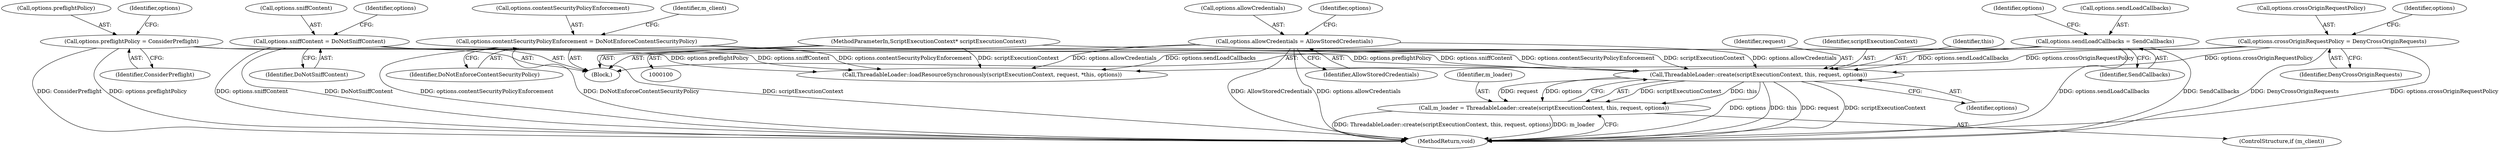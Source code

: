 digraph "0_Chrome_d0c31f0342cefc46a3b3d80359a9779d044d4c0d_17@API" {
"1000164" [label="(Call,ThreadableLoader::create(scriptExecutionContext, this, request, options))"];
"1000101" [label="(MethodParameterIn,ScriptExecutionContext* scriptExecutionContext)"];
"1000150" [label="(Call,options.crossOriginRequestPolicy = DenyCrossOriginRequests)"];
"1000140" [label="(Call,options.preflightPolicy = ConsiderPreflight)"];
"1000135" [label="(Call,options.sniffContent = DoNotSniffContent)"];
"1000155" [label="(Call,options.contentSecurityPolicyEnforcement = DoNotEnforceContentSecurityPolicy)"];
"1000145" [label="(Call,options.allowCredentials = AllowStoredCredentials)"];
"1000130" [label="(Call,options.sendLoadCallbacks = SendCallbacks)"];
"1000162" [label="(Call,m_loader = ThreadableLoader::create(scriptExecutionContext, this, request, options))"];
"1000150" [label="(Call,options.crossOriginRequestPolicy = DenyCrossOriginRequests)"];
"1000137" [label="(Identifier,options)"];
"1000141" [label="(Call,options.preflightPolicy)"];
"1000176" [label="(MethodReturn,void)"];
"1000149" [label="(Identifier,AllowStoredCredentials)"];
"1000151" [label="(Call,options.crossOriginRequestPolicy)"];
"1000162" [label="(Call,m_loader = ThreadableLoader::create(scriptExecutionContext, this, request, options))"];
"1000147" [label="(Identifier,options)"];
"1000167" [label="(Identifier,request)"];
"1000146" [label="(Call,options.allowCredentials)"];
"1000160" [label="(ControlStructure,if (m_client))"];
"1000156" [label="(Call,options.contentSecurityPolicyEnforcement)"];
"1000165" [label="(Identifier,scriptExecutionContext)"];
"1000164" [label="(Call,ThreadableLoader::create(scriptExecutionContext, this, request, options))"];
"1000101" [label="(MethodParameterIn,ScriptExecutionContext* scriptExecutionContext)"];
"1000152" [label="(Identifier,options)"];
"1000157" [label="(Identifier,options)"];
"1000139" [label="(Identifier,DoNotSniffContent)"];
"1000159" [label="(Identifier,DoNotEnforceContentSecurityPolicy)"];
"1000170" [label="(Call,ThreadableLoader::loadResourceSynchronously(scriptExecutionContext, request, *this, options))"];
"1000161" [label="(Identifier,m_client)"];
"1000163" [label="(Identifier,m_loader)"];
"1000136" [label="(Call,options.sniffContent)"];
"1000131" [label="(Call,options.sendLoadCallbacks)"];
"1000166" [label="(Identifier,this)"];
"1000155" [label="(Call,options.contentSecurityPolicyEnforcement = DoNotEnforceContentSecurityPolicy)"];
"1000134" [label="(Identifier,SendCallbacks)"];
"1000145" [label="(Call,options.allowCredentials = AllowStoredCredentials)"];
"1000140" [label="(Call,options.preflightPolicy = ConsiderPreflight)"];
"1000154" [label="(Identifier,DenyCrossOriginRequests)"];
"1000103" [label="(Block,)"];
"1000142" [label="(Identifier,options)"];
"1000135" [label="(Call,options.sniffContent = DoNotSniffContent)"];
"1000168" [label="(Identifier,options)"];
"1000144" [label="(Identifier,ConsiderPreflight)"];
"1000130" [label="(Call,options.sendLoadCallbacks = SendCallbacks)"];
"1000164" -> "1000162"  [label="AST: "];
"1000164" -> "1000168"  [label="CFG: "];
"1000165" -> "1000164"  [label="AST: "];
"1000166" -> "1000164"  [label="AST: "];
"1000167" -> "1000164"  [label="AST: "];
"1000168" -> "1000164"  [label="AST: "];
"1000162" -> "1000164"  [label="CFG: "];
"1000164" -> "1000176"  [label="DDG: options"];
"1000164" -> "1000176"  [label="DDG: this"];
"1000164" -> "1000176"  [label="DDG: request"];
"1000164" -> "1000176"  [label="DDG: scriptExecutionContext"];
"1000164" -> "1000162"  [label="DDG: scriptExecutionContext"];
"1000164" -> "1000162"  [label="DDG: this"];
"1000164" -> "1000162"  [label="DDG: request"];
"1000164" -> "1000162"  [label="DDG: options"];
"1000101" -> "1000164"  [label="DDG: scriptExecutionContext"];
"1000150" -> "1000164"  [label="DDG: options.crossOriginRequestPolicy"];
"1000140" -> "1000164"  [label="DDG: options.preflightPolicy"];
"1000135" -> "1000164"  [label="DDG: options.sniffContent"];
"1000155" -> "1000164"  [label="DDG: options.contentSecurityPolicyEnforcement"];
"1000145" -> "1000164"  [label="DDG: options.allowCredentials"];
"1000130" -> "1000164"  [label="DDG: options.sendLoadCallbacks"];
"1000101" -> "1000100"  [label="AST: "];
"1000101" -> "1000176"  [label="DDG: scriptExecutionContext"];
"1000101" -> "1000170"  [label="DDG: scriptExecutionContext"];
"1000150" -> "1000103"  [label="AST: "];
"1000150" -> "1000154"  [label="CFG: "];
"1000151" -> "1000150"  [label="AST: "];
"1000154" -> "1000150"  [label="AST: "];
"1000157" -> "1000150"  [label="CFG: "];
"1000150" -> "1000176"  [label="DDG: DenyCrossOriginRequests"];
"1000150" -> "1000176"  [label="DDG: options.crossOriginRequestPolicy"];
"1000150" -> "1000170"  [label="DDG: options.crossOriginRequestPolicy"];
"1000140" -> "1000103"  [label="AST: "];
"1000140" -> "1000144"  [label="CFG: "];
"1000141" -> "1000140"  [label="AST: "];
"1000144" -> "1000140"  [label="AST: "];
"1000147" -> "1000140"  [label="CFG: "];
"1000140" -> "1000176"  [label="DDG: options.preflightPolicy"];
"1000140" -> "1000176"  [label="DDG: ConsiderPreflight"];
"1000140" -> "1000170"  [label="DDG: options.preflightPolicy"];
"1000135" -> "1000103"  [label="AST: "];
"1000135" -> "1000139"  [label="CFG: "];
"1000136" -> "1000135"  [label="AST: "];
"1000139" -> "1000135"  [label="AST: "];
"1000142" -> "1000135"  [label="CFG: "];
"1000135" -> "1000176"  [label="DDG: DoNotSniffContent"];
"1000135" -> "1000176"  [label="DDG: options.sniffContent"];
"1000135" -> "1000170"  [label="DDG: options.sniffContent"];
"1000155" -> "1000103"  [label="AST: "];
"1000155" -> "1000159"  [label="CFG: "];
"1000156" -> "1000155"  [label="AST: "];
"1000159" -> "1000155"  [label="AST: "];
"1000161" -> "1000155"  [label="CFG: "];
"1000155" -> "1000176"  [label="DDG: DoNotEnforceContentSecurityPolicy"];
"1000155" -> "1000176"  [label="DDG: options.contentSecurityPolicyEnforcement"];
"1000155" -> "1000170"  [label="DDG: options.contentSecurityPolicyEnforcement"];
"1000145" -> "1000103"  [label="AST: "];
"1000145" -> "1000149"  [label="CFG: "];
"1000146" -> "1000145"  [label="AST: "];
"1000149" -> "1000145"  [label="AST: "];
"1000152" -> "1000145"  [label="CFG: "];
"1000145" -> "1000176"  [label="DDG: AllowStoredCredentials"];
"1000145" -> "1000176"  [label="DDG: options.allowCredentials"];
"1000145" -> "1000170"  [label="DDG: options.allowCredentials"];
"1000130" -> "1000103"  [label="AST: "];
"1000130" -> "1000134"  [label="CFG: "];
"1000131" -> "1000130"  [label="AST: "];
"1000134" -> "1000130"  [label="AST: "];
"1000137" -> "1000130"  [label="CFG: "];
"1000130" -> "1000176"  [label="DDG: SendCallbacks"];
"1000130" -> "1000176"  [label="DDG: options.sendLoadCallbacks"];
"1000130" -> "1000170"  [label="DDG: options.sendLoadCallbacks"];
"1000162" -> "1000160"  [label="AST: "];
"1000163" -> "1000162"  [label="AST: "];
"1000176" -> "1000162"  [label="CFG: "];
"1000162" -> "1000176"  [label="DDG: ThreadableLoader::create(scriptExecutionContext, this, request, options)"];
"1000162" -> "1000176"  [label="DDG: m_loader"];
}
